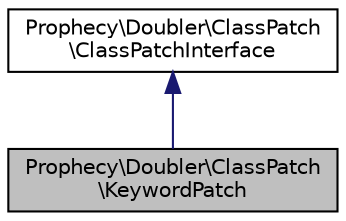 digraph "Prophecy\Doubler\ClassPatch\KeywordPatch"
{
  edge [fontname="Helvetica",fontsize="10",labelfontname="Helvetica",labelfontsize="10"];
  node [fontname="Helvetica",fontsize="10",shape=record];
  Node0 [label="Prophecy\\Doubler\\ClassPatch\l\\KeywordPatch",height=0.2,width=0.4,color="black", fillcolor="grey75", style="filled", fontcolor="black"];
  Node1 -> Node0 [dir="back",color="midnightblue",fontsize="10",style="solid",fontname="Helvetica"];
  Node1 [label="Prophecy\\Doubler\\ClassPatch\l\\ClassPatchInterface",height=0.2,width=0.4,color="black", fillcolor="white", style="filled",URL="$interfaceProphecy_1_1Doubler_1_1ClassPatch_1_1ClassPatchInterface.html"];
}
